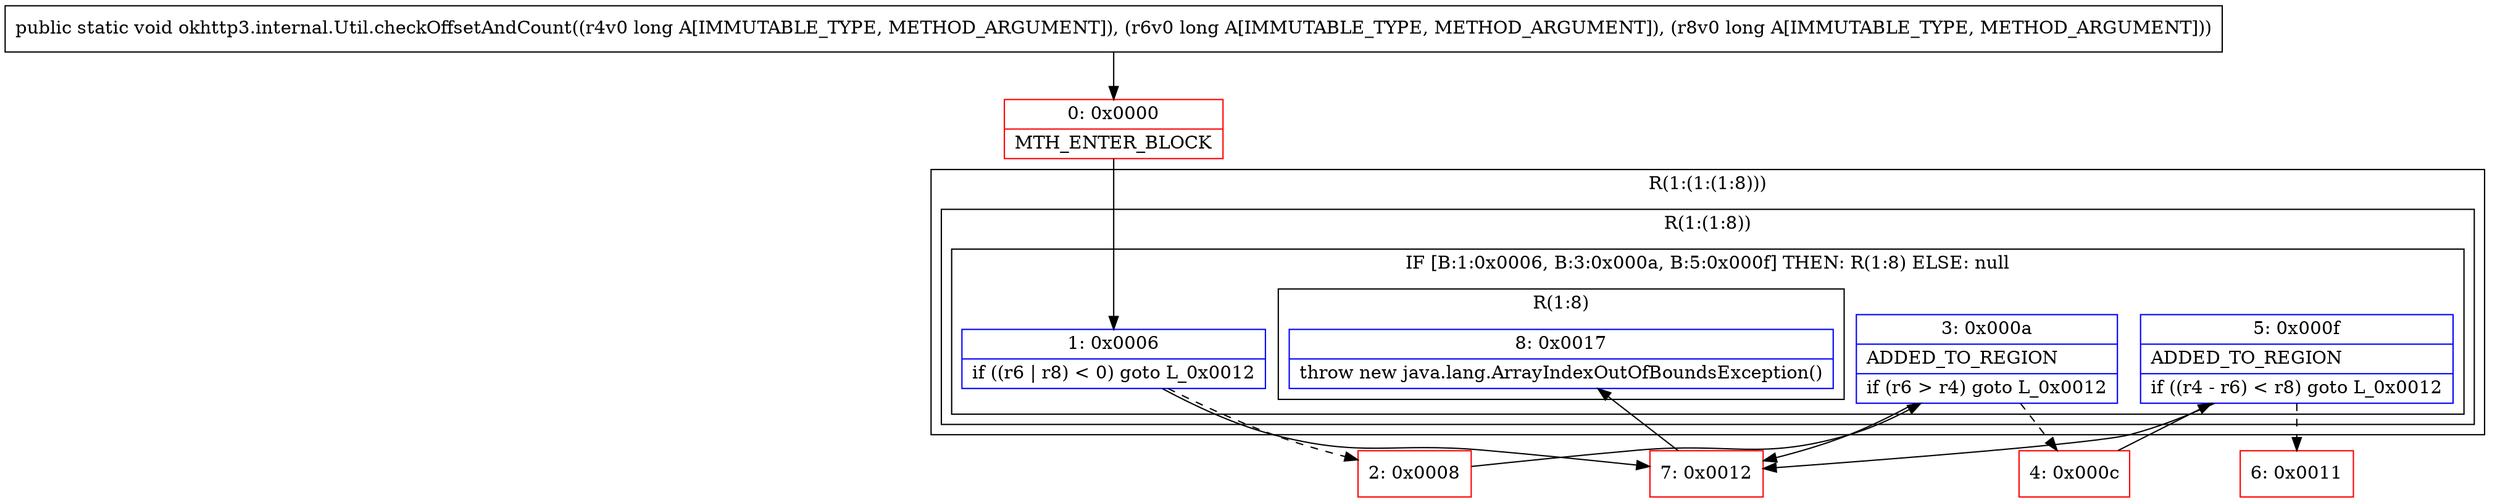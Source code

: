 digraph "CFG forokhttp3.internal.Util.checkOffsetAndCount(JJJ)V" {
subgraph cluster_Region_434315742 {
label = "R(1:(1:(1:8)))";
node [shape=record,color=blue];
subgraph cluster_Region_72171678 {
label = "R(1:(1:8))";
node [shape=record,color=blue];
subgraph cluster_IfRegion_875334623 {
label = "IF [B:1:0x0006, B:3:0x000a, B:5:0x000f] THEN: R(1:8) ELSE: null";
node [shape=record,color=blue];
Node_1 [shape=record,label="{1\:\ 0x0006|if ((r6 \| r8) \< 0) goto L_0x0012\l}"];
Node_3 [shape=record,label="{3\:\ 0x000a|ADDED_TO_REGION\l|if (r6 \> r4) goto L_0x0012\l}"];
Node_5 [shape=record,label="{5\:\ 0x000f|ADDED_TO_REGION\l|if ((r4 \- r6) \< r8) goto L_0x0012\l}"];
subgraph cluster_Region_1079680966 {
label = "R(1:8)";
node [shape=record,color=blue];
Node_8 [shape=record,label="{8\:\ 0x0017|throw new java.lang.ArrayIndexOutOfBoundsException()\l}"];
}
}
}
}
Node_0 [shape=record,color=red,label="{0\:\ 0x0000|MTH_ENTER_BLOCK\l}"];
Node_2 [shape=record,color=red,label="{2\:\ 0x0008}"];
Node_4 [shape=record,color=red,label="{4\:\ 0x000c}"];
Node_6 [shape=record,color=red,label="{6\:\ 0x0011}"];
Node_7 [shape=record,color=red,label="{7\:\ 0x0012}"];
MethodNode[shape=record,label="{public static void okhttp3.internal.Util.checkOffsetAndCount((r4v0 long A[IMMUTABLE_TYPE, METHOD_ARGUMENT]), (r6v0 long A[IMMUTABLE_TYPE, METHOD_ARGUMENT]), (r8v0 long A[IMMUTABLE_TYPE, METHOD_ARGUMENT])) }"];
MethodNode -> Node_0;
Node_1 -> Node_2[style=dashed];
Node_1 -> Node_7;
Node_3 -> Node_4[style=dashed];
Node_3 -> Node_7;
Node_5 -> Node_6[style=dashed];
Node_5 -> Node_7;
Node_0 -> Node_1;
Node_2 -> Node_3;
Node_4 -> Node_5;
Node_7 -> Node_8;
}

